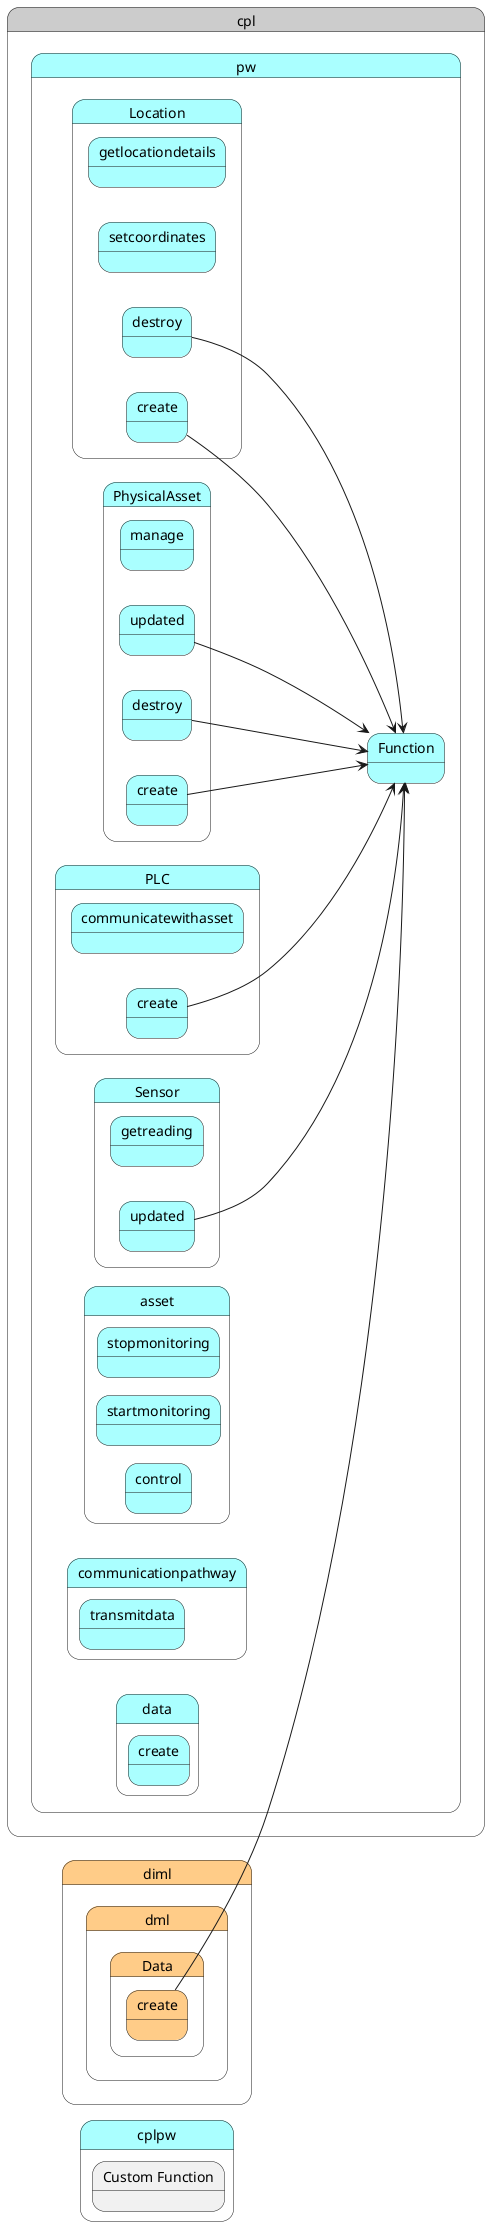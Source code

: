 @startuml
left to right direction


state "cpl" as cpl #cccccc {
state "pw" as cplpw #aaffff {
}
}


state "cplpw" as pstatename #aaffff {
    state "Custom Function" as pwfunction {
    }
}

        state "cpl" as cpl #cccccc {
state "pw" as cplpw #aaffff {
state "asset" as cplpwasset #aaffff {
state "control" as cplpwassetcontrol #aaffff {
}
}
}
}


        state "cpl" as cpl #cccccc {
state "pw" as cplpw #aaffff {
state "asset" as cplpwasset #aaffff {
state "startmonitoring" as cplpwassetstartmonitoring #aaffff {
}
}
}
}


        state "cpl" as cpl #cccccc {
state "pw" as cplpw #aaffff {
state "asset" as cplpwasset #aaffff {
state "stopmonitoring" as cplpwassetstopmonitoring #aaffff {
}
}
}
}


        state "cpl" as cpl #cccccc {
state "pw" as cplpw #aaffff {
state "communicationpathway" as cplpwcommunicationpathway #aaffff {
state "transmitdata" as cplpwcommunicationpathwaytransmitdata #aaffff {
}
}
}
}


        state "cpl" as cpl #cccccc {
state "pw" as cplpw #aaffff {
state "data" as cplpwdata #aaffff {
state "create" as cplpwdatacreate #aaffff {
}
}
}
}


        state "cpl" as cpl #cccccc {
state "pw" as cplpw #aaffff {
state "location" as cplpwlocation #aaffff {
state "getlocationdetails" as cplpwlocationgetlocationdetails #aaffff {
}
}
}
}


        state "cpl" as cpl #cccccc {
state "pw" as cplpw #aaffff {
state "location" as cplpwlocation #aaffff {
state "setcoordinates" as cplpwlocationsetcoordinates #aaffff {
}
}
}
}


        state "cpl" as cpl #cccccc {
state "pw" as cplpw #aaffff {
state "physicalasset" as cplpwphysicalasset #aaffff {
state "manage" as cplpwphysicalassetmanage #aaffff {
}
}
}
}


        state "cpl" as cpl #cccccc {
state "pw" as cplpw #aaffff {
state "plc" as cplpwplc #aaffff {
state "communicatewithasset" as cplpwplccommunicatewithasset #aaffff {
}
}
}
}


        state "cpl" as cpl #cccccc {
state "pw" as cplpw #aaffff {
state "sensor" as cplpwsensor #aaffff {
state "getreading" as cplpwsensorgetreading #aaffff {
}
}
}
}




        state "diml" as diml #ffcc88 {
state "dml" as dimldml #ffcc88 {
state "Data" as dimldmldata #ffcc88 {
state "create" as dimldmldatacreate #ffcc88 {
}
}
}
}

        
    state "cpl" as cpl #cccccc {
state "pw" as cplpw #aaffff {
state "Function" as cplpwfunction #aaffff {
}
}
}

    dimldmldatacreate ---> cplpwfunction
  

        state "cpl" as cpl #cccccc {
state "pw" as cplpw #aaffff {
state "Location" as cplpwlocation #aaffff {
state "create" as cplpwlocationcreate #aaffff {
}
}
}
}

        
    
    cplpwlocationcreate ---> cplpwfunction
  

        state "cpl" as cpl #cccccc {
state "pw" as cplpw #aaffff {
state "Location" as cplpwlocation #aaffff {
state "destroy" as cplpwlocationdestroy #aaffff {
}
}
}
}

        
    
    cplpwlocationdestroy ---> cplpwfunction
  

        state "cpl" as cpl #cccccc {
state "pw" as cplpw #aaffff {
state "PhysicalAsset" as cplpwphysicalasset #aaffff {
state "create" as cplpwphysicalassetcreate #aaffff {
}
}
}
}

        
    
    cplpwphysicalassetcreate ---> cplpwfunction
  

        state "cpl" as cpl #cccccc {
state "pw" as cplpw #aaffff {
state "PhysicalAsset" as cplpwphysicalasset #aaffff {
state "destroy" as cplpwphysicalassetdestroy #aaffff {
}
}
}
}

        
    
    cplpwphysicalassetdestroy ---> cplpwfunction
  

        state "cpl" as cpl #cccccc {
state "pw" as cplpw #aaffff {
state "PhysicalAsset" as cplpwphysicalasset #aaffff {
state "updated" as cplpwphysicalassetupdated #aaffff {
}
}
}
}

        
    
    cplpwphysicalassetupdated ---> cplpwfunction
  

        state "cpl" as cpl #cccccc {
state "pw" as cplpw #aaffff {
state "PLC" as cplpwplc #aaffff {
state "create" as cplpwplccreate #aaffff {
}
}
}
}

        
    
    cplpwplccreate ---> cplpwfunction
  

        state "cpl" as cpl #cccccc {
state "pw" as cplpw #aaffff {
state "Sensor" as cplpwsensor #aaffff {
state "updated" as cplpwsensorupdated #aaffff {
}
}
}
}

        
    
    cplpwsensorupdated ---> cplpwfunction
  


    
    
        
       
    
    
        
       
    
    
        
       
    
    
        
       
    
    
        
       
    
    
        
       
    
    
        
       

@enduml
